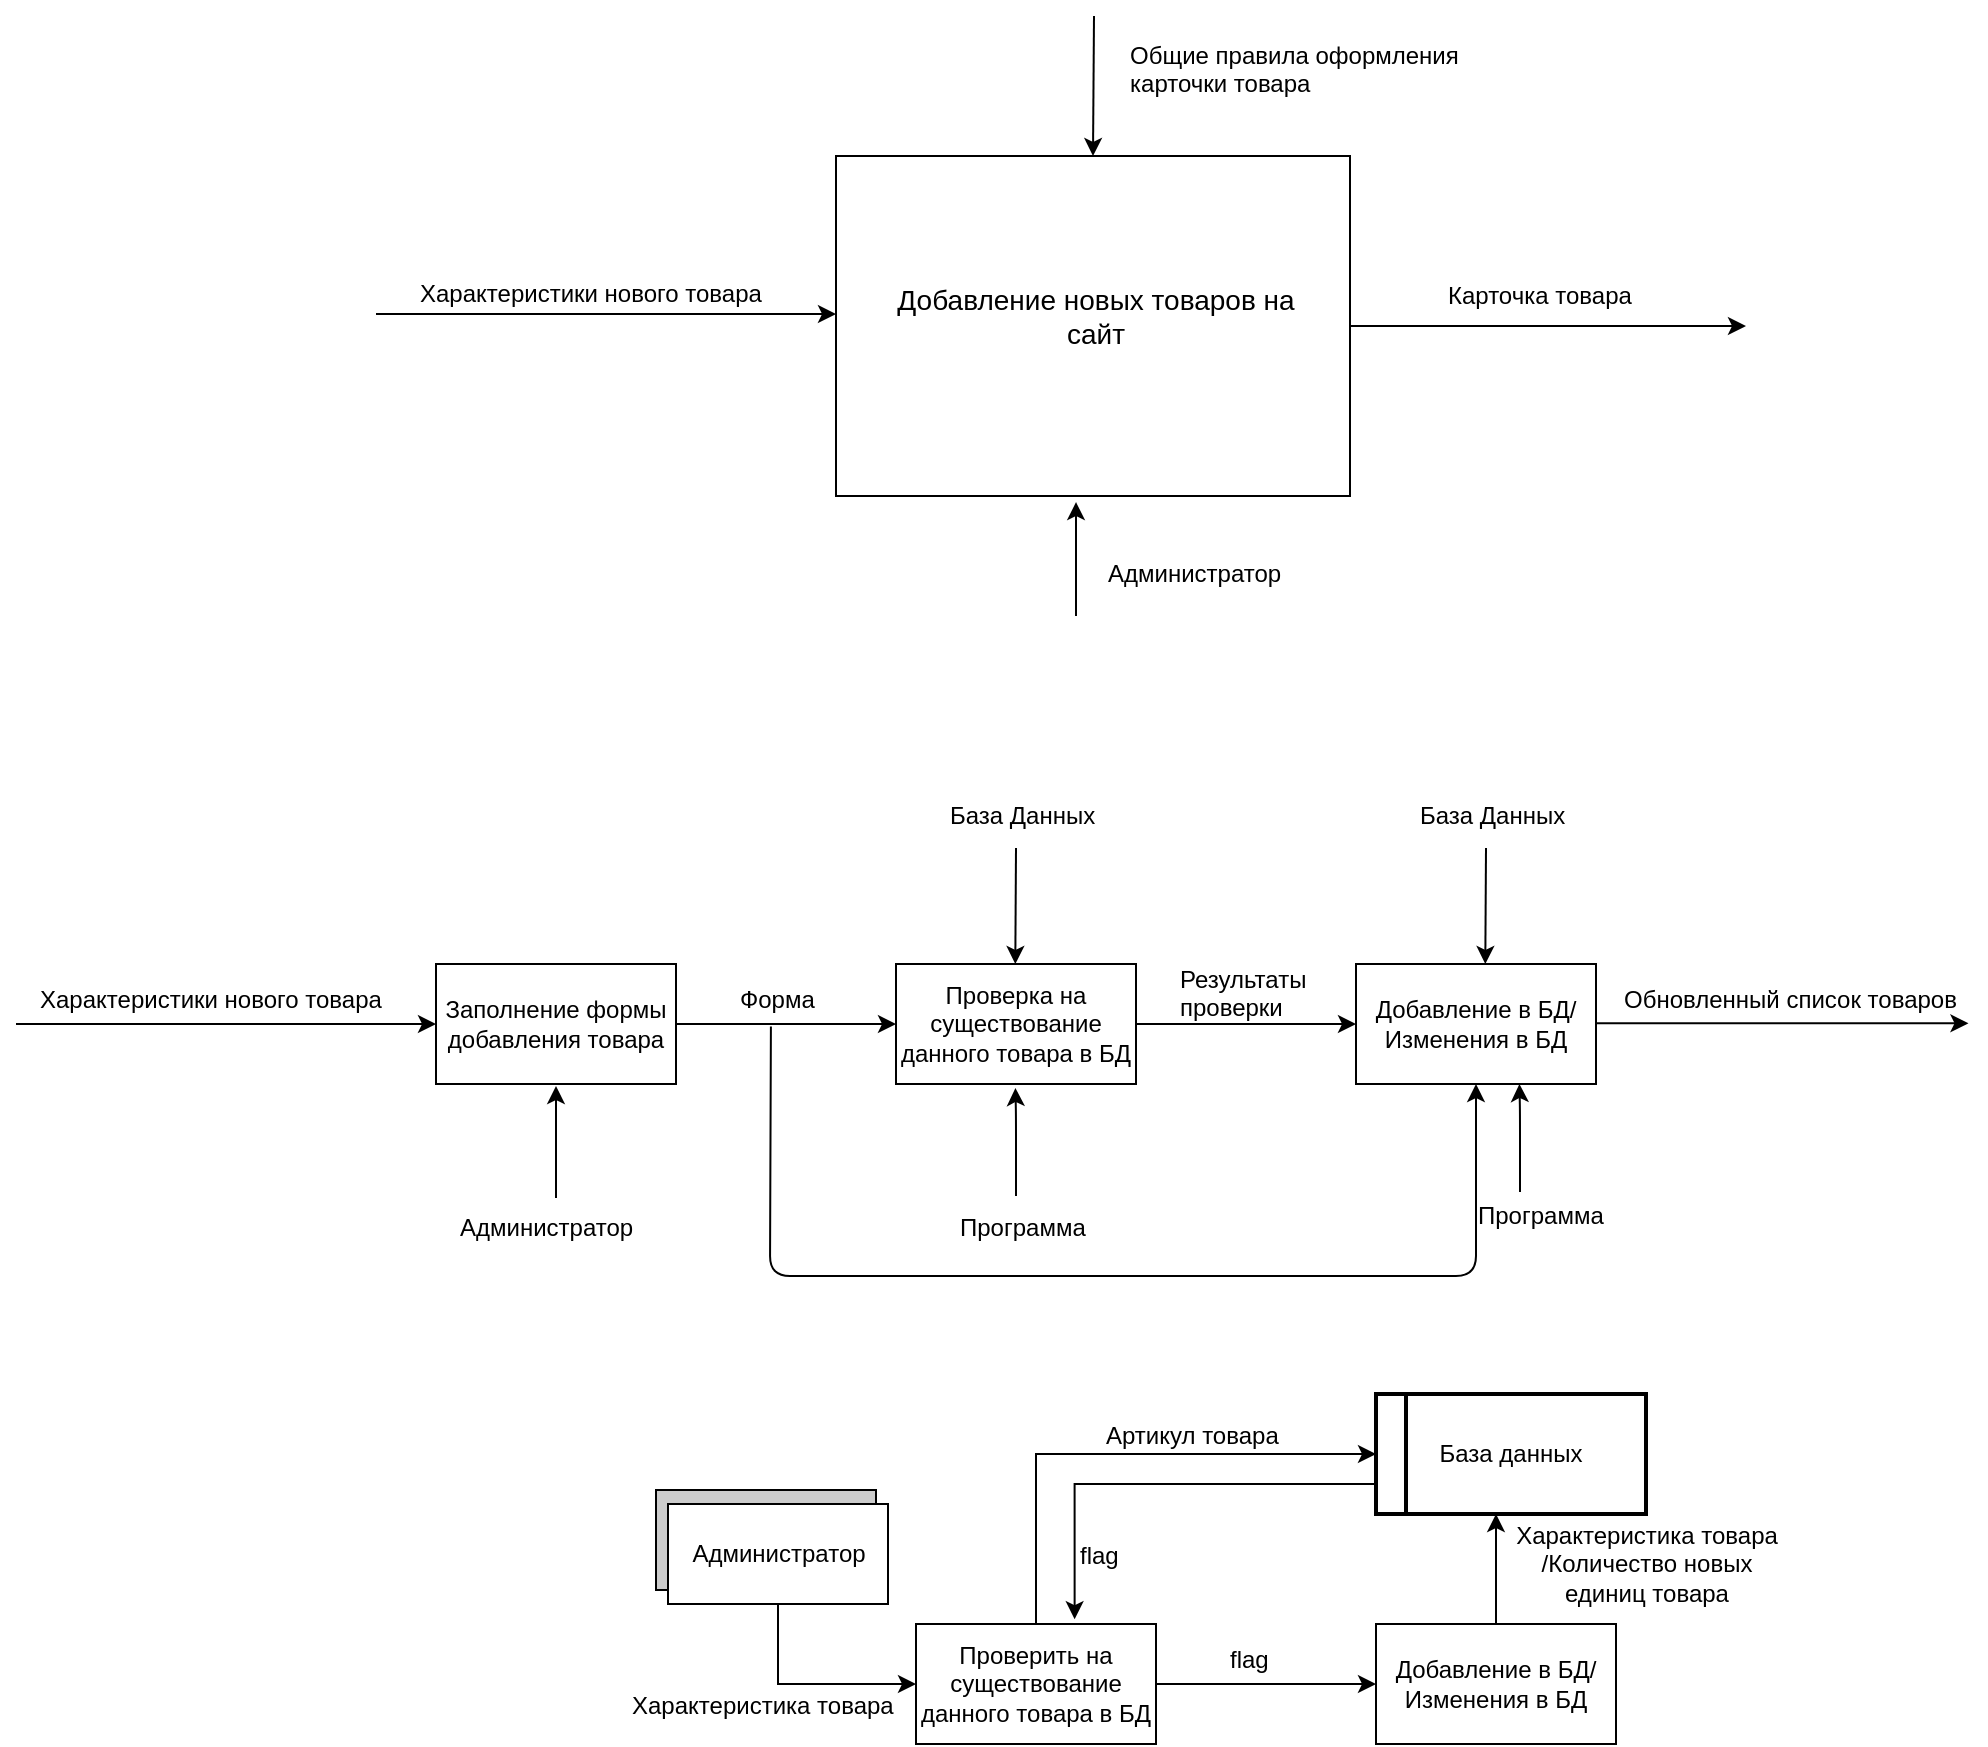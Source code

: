 <mxfile version="12.7.4"><diagram id="QiYv9BpZXfUJQ0VoAc2o" name="Page-1"><mxGraphModel dx="1460" dy="295" grid="1" gridSize="10" guides="1" tooltips="1" connect="1" arrows="1" fold="1" page="1" pageScale="1" pageWidth="827" pageHeight="1169" math="0" shadow="0"><root><mxCell id="0"/><mxCell id="1" parent="0"/><mxCell id="fQQuqwj3Eqo3GYZ55Xm5-1" value="" style="rounded=0;whiteSpace=wrap;html=1;" vertex="1" parent="1"><mxGeometry x="280" y="120" width="257" height="170" as="geometry"/></mxCell><mxCell id="fQQuqwj3Eqo3GYZ55Xm5-2" value="&lt;font style=&quot;font-size: 14px&quot;&gt;Добавление новых товаров на сайт&lt;/font&gt;" style="text;html=1;strokeColor=none;fillColor=none;align=center;verticalAlign=middle;whiteSpace=wrap;rounded=0;" vertex="1" parent="1"><mxGeometry x="305" y="140" width="210" height="120" as="geometry"/></mxCell><mxCell id="fQQuqwj3Eqo3GYZ55Xm5-3" value="" style="endArrow=classic;html=1;exitX=1;exitY=0.5;exitDx=0;exitDy=0;" edge="1" parent="1" source="fQQuqwj3Eqo3GYZ55Xm5-1"><mxGeometry width="50" height="50" relative="1" as="geometry"><mxPoint x="35" y="360" as="sourcePoint"/><mxPoint x="735" y="205" as="targetPoint"/></mxGeometry></mxCell><mxCell id="fQQuqwj3Eqo3GYZ55Xm5-4" value="Карточка товара" style="text;html=1;resizable=0;points=[];autosize=1;align=left;verticalAlign=top;spacingTop=-4;" vertex="1" parent="1"><mxGeometry x="584" y="180" width="110" height="20" as="geometry"/></mxCell><mxCell id="fQQuqwj3Eqo3GYZ55Xm5-5" value="" style="endArrow=classic;html=1;entryX=0.5;entryY=0;entryDx=0;entryDy=0;" edge="1" parent="1" target="fQQuqwj3Eqo3GYZ55Xm5-1"><mxGeometry width="50" height="50" relative="1" as="geometry"><mxPoint x="409" y="50" as="sourcePoint"/><mxPoint x="85" y="310" as="targetPoint"/></mxGeometry></mxCell><mxCell id="fQQuqwj3Eqo3GYZ55Xm5-6" value="Общие правила оформления &lt;br&gt;карточки товара" style="text;html=1;resizable=0;points=[];autosize=1;align=left;verticalAlign=top;spacingTop=-4;" vertex="1" parent="1"><mxGeometry x="425" y="60" width="180" height="30" as="geometry"/></mxCell><mxCell id="fQQuqwj3Eqo3GYZ55Xm5-7" value="" style="endArrow=classic;html=1;entryX=0.467;entryY=1.018;entryDx=0;entryDy=0;entryPerimeter=0;" edge="1" parent="1" target="fQQuqwj3Eqo3GYZ55Xm5-1"><mxGeometry width="50" height="50" relative="1" as="geometry"><mxPoint x="400" y="350" as="sourcePoint"/><mxPoint x="85" y="310" as="targetPoint"/></mxGeometry></mxCell><mxCell id="fQQuqwj3Eqo3GYZ55Xm5-8" value="Администратор" style="text;html=1;resizable=0;points=[];autosize=1;align=left;verticalAlign=top;spacingTop=-4;" vertex="1" parent="1"><mxGeometry x="414" y="319" width="100" height="20" as="geometry"/></mxCell><mxCell id="fQQuqwj3Eqo3GYZ55Xm5-9" value="" style="endArrow=classic;html=1;" edge="1" parent="1"><mxGeometry width="50" height="50" relative="1" as="geometry"><mxPoint x="50" y="199" as="sourcePoint"/><mxPoint x="280" y="199" as="targetPoint"/></mxGeometry></mxCell><mxCell id="fQQuqwj3Eqo3GYZ55Xm5-10" value="Характеристики нового товара" style="text;html=1;resizable=0;points=[];autosize=1;align=left;verticalAlign=top;spacingTop=-4;" vertex="1" parent="1"><mxGeometry x="-120" y="532" width="190" height="20" as="geometry"/></mxCell><mxCell id="fQQuqwj3Eqo3GYZ55Xm5-14" value="" style="endArrow=classic;html=1;entryX=0;entryY=0.5;entryDx=0;entryDy=0;" edge="1" parent="1" target="fQQuqwj3Eqo3GYZ55Xm5-18"><mxGeometry width="50" height="50" relative="1" as="geometry"><mxPoint x="-130" y="554" as="sourcePoint"/><mxPoint x="105" y="558.06" as="targetPoint"/></mxGeometry></mxCell><mxCell id="fQQuqwj3Eqo3GYZ55Xm5-18" value="Заполнение формы добавления товара" style="rounded=0;whiteSpace=wrap;html=1;" vertex="1" parent="1"><mxGeometry x="80" y="524" width="120" height="60" as="geometry"/></mxCell><mxCell id="fQQuqwj3Eqo3GYZ55Xm5-19" value="Проверка на существование данного товара в БД" style="rounded=0;whiteSpace=wrap;html=1;" vertex="1" parent="1"><mxGeometry x="310" y="524" width="120" height="60" as="geometry"/></mxCell><mxCell id="fQQuqwj3Eqo3GYZ55Xm5-20" value="" style="endArrow=classic;html=1;exitX=1;exitY=0.5;exitDx=0;exitDy=0;entryX=0;entryY=0.5;entryDx=0;entryDy=0;" edge="1" parent="1" source="fQQuqwj3Eqo3GYZ55Xm5-18" target="fQQuqwj3Eqo3GYZ55Xm5-19"><mxGeometry width="50" height="50" relative="1" as="geometry"><mxPoint x="40" y="660" as="sourcePoint"/><mxPoint x="90" y="610" as="targetPoint"/></mxGeometry></mxCell><mxCell id="fQQuqwj3Eqo3GYZ55Xm5-21" value="Форма" style="text;html=1;resizable=0;points=[];autosize=1;align=left;verticalAlign=top;spacingTop=-4;" vertex="1" parent="1"><mxGeometry x="230" y="532" width="50" height="20" as="geometry"/></mxCell><mxCell id="fQQuqwj3Eqo3GYZ55Xm5-26" value="" style="endArrow=classic;html=1;exitX=1;exitY=0.5;exitDx=0;exitDy=0;" edge="1" parent="1" source="fQQuqwj3Eqo3GYZ55Xm5-19"><mxGeometry width="50" height="50" relative="1" as="geometry"><mxPoint x="440" y="554" as="sourcePoint"/><mxPoint x="540" y="554" as="targetPoint"/></mxGeometry></mxCell><mxCell id="fQQuqwj3Eqo3GYZ55Xm5-27" value="Добавление в БД/Изменения в БД" style="rounded=0;whiteSpace=wrap;html=1;" vertex="1" parent="1"><mxGeometry x="540" y="524" width="120" height="60" as="geometry"/></mxCell><mxCell id="fQQuqwj3Eqo3GYZ55Xm5-28" value="Результаты &lt;br&gt;проверки" style="text;html=1;resizable=0;points=[];autosize=1;align=left;verticalAlign=top;spacingTop=-4;" vertex="1" parent="1"><mxGeometry x="450" y="522" width="80" height="30" as="geometry"/></mxCell><mxCell id="fQQuqwj3Eqo3GYZ55Xm5-29" value="Администратор" style="text;html=1;resizable=0;points=[];autosize=1;align=left;verticalAlign=top;spacingTop=-4;" vertex="1" parent="1"><mxGeometry x="90" y="646" width="100" height="20" as="geometry"/></mxCell><mxCell id="fQQuqwj3Eqo3GYZ55Xm5-30" value="" style="endArrow=classic;html=1;entryX=0.5;entryY=1;entryDx=0;entryDy=0;" edge="1" parent="1"><mxGeometry width="50" height="50" relative="1" as="geometry"><mxPoint x="140" y="641" as="sourcePoint"/><mxPoint x="140" y="585" as="targetPoint"/></mxGeometry></mxCell><mxCell id="fQQuqwj3Eqo3GYZ55Xm5-33" value="" style="endArrow=classic;html=1;entryX=0.968;entryY=1.083;entryDx=0;entryDy=0;entryPerimeter=0;" edge="1" parent="1" target="fQQuqwj3Eqo3GYZ55Xm5-34"><mxGeometry width="50" height="50" relative="1" as="geometry"><mxPoint x="660" y="553.66" as="sourcePoint"/><mxPoint x="750" y="554" as="targetPoint"/></mxGeometry></mxCell><mxCell id="fQQuqwj3Eqo3GYZ55Xm5-34" value="Обновленный список товаров" style="text;html=1;resizable=0;points=[];autosize=1;align=left;verticalAlign=top;spacingTop=-4;" vertex="1" parent="1"><mxGeometry x="672" y="532" width="180" height="20" as="geometry"/></mxCell><mxCell id="fQQuqwj3Eqo3GYZ55Xm5-37" value="Характеристики нового товара" style="text;html=1;resizable=0;points=[];autosize=1;align=left;verticalAlign=top;spacingTop=-4;" vertex="1" parent="1"><mxGeometry x="70" y="179" width="190" height="20" as="geometry"/></mxCell><mxCell id="fQQuqwj3Eqo3GYZ55Xm5-40" value="" style="endArrow=classic;html=1;entryX=0.5;entryY=1;entryDx=0;entryDy=0;" edge="1" parent="1"><mxGeometry width="50" height="50" relative="1" as="geometry"><mxPoint x="370" y="466" as="sourcePoint"/><mxPoint x="369.66" y="524.0" as="targetPoint"/></mxGeometry></mxCell><mxCell id="fQQuqwj3Eqo3GYZ55Xm5-41" value="База Данных" style="text;html=1;resizable=0;points=[];autosize=1;align=left;verticalAlign=top;spacingTop=-4;" vertex="1" parent="1"><mxGeometry x="335" y="440" width="90" height="20" as="geometry"/></mxCell><mxCell id="fQQuqwj3Eqo3GYZ55Xm5-42" value="" style="endArrow=classic;html=1;entryX=0.5;entryY=1;entryDx=0;entryDy=0;" edge="1" parent="1"><mxGeometry width="50" height="50" relative="1" as="geometry"><mxPoint x="370" y="640" as="sourcePoint"/><mxPoint x="369.71" y="586.0" as="targetPoint"/><Array as="points"><mxPoint x="370" y="600"/></Array></mxGeometry></mxCell><mxCell id="fQQuqwj3Eqo3GYZ55Xm5-43" value="Программа" style="text;html=1;resizable=0;points=[];autosize=1;align=left;verticalAlign=top;spacingTop=-4;" vertex="1" parent="1"><mxGeometry x="340" y="646" width="80" height="20" as="geometry"/></mxCell><mxCell id="fQQuqwj3Eqo3GYZ55Xm5-44" value="" style="endArrow=classic;html=1;exitX=0.349;exitY=1.164;exitDx=0;exitDy=0;exitPerimeter=0;entryX=0.5;entryY=1;entryDx=0;entryDy=0;" edge="1" parent="1" source="fQQuqwj3Eqo3GYZ55Xm5-21" target="fQQuqwj3Eqo3GYZ55Xm5-27"><mxGeometry width="50" height="50" relative="1" as="geometry"><mxPoint x="250" y="560" as="sourcePoint"/><mxPoint x="247" y="680" as="targetPoint"/><Array as="points"><mxPoint x="247" y="680"/><mxPoint x="600" y="680"/></Array></mxGeometry></mxCell><mxCell id="fQQuqwj3Eqo3GYZ55Xm5-45" value="" style="endArrow=classic;html=1;entryX=0.5;entryY=1;entryDx=0;entryDy=0;" edge="1" parent="1"><mxGeometry width="50" height="50" relative="1" as="geometry"><mxPoint x="622" y="638" as="sourcePoint"/><mxPoint x="621.71" y="584.0" as="targetPoint"/><Array as="points"><mxPoint x="622" y="598"/></Array></mxGeometry></mxCell><mxCell id="fQQuqwj3Eqo3GYZ55Xm5-46" value="Программа" style="text;html=1;resizable=0;points=[];autosize=1;align=left;verticalAlign=top;spacingTop=-4;" vertex="1" parent="1"><mxGeometry x="599" y="640" width="80" height="20" as="geometry"/></mxCell><mxCell id="fQQuqwj3Eqo3GYZ55Xm5-47" value="" style="endArrow=classic;html=1;entryX=0.5;entryY=1;entryDx=0;entryDy=0;" edge="1" parent="1"><mxGeometry width="50" height="50" relative="1" as="geometry"><mxPoint x="605" y="466" as="sourcePoint"/><mxPoint x="604.66" y="524.0" as="targetPoint"/></mxGeometry></mxCell><mxCell id="fQQuqwj3Eqo3GYZ55Xm5-48" value="База Данных" style="text;html=1;resizable=0;points=[];autosize=1;align=left;verticalAlign=top;spacingTop=-4;" vertex="1" parent="1"><mxGeometry x="570" y="440" width="90" height="20" as="geometry"/></mxCell><mxCell id="fQQuqwj3Eqo3GYZ55Xm5-112" style="edgeStyle=orthogonalEdgeStyle;rounded=0;orthogonalLoop=1;jettySize=auto;html=1;entryX=0.661;entryY=-0.04;entryDx=0;entryDy=0;entryPerimeter=0;exitX=0;exitY=0.75;exitDx=0;exitDy=0;" edge="1" parent="1" source="fQQuqwj3Eqo3GYZ55Xm5-76" target="fQQuqwj3Eqo3GYZ55Xm5-52"><mxGeometry relative="1" as="geometry"><mxPoint x="450" y="820" as="sourcePoint"/></mxGeometry></mxCell><mxCell id="fQQuqwj3Eqo3GYZ55Xm5-114" style="edgeStyle=orthogonalEdgeStyle;rounded=0;orthogonalLoop=1;jettySize=auto;html=1;entryX=0;entryY=0.5;entryDx=0;entryDy=0;exitX=0.5;exitY=0;exitDx=0;exitDy=0;" edge="1" parent="1" source="fQQuqwj3Eqo3GYZ55Xm5-52" target="fQQuqwj3Eqo3GYZ55Xm5-76"><mxGeometry relative="1" as="geometry"><mxPoint x="400" y="700" as="targetPoint"/><Array as="points"><mxPoint x="380" y="769"/></Array></mxGeometry></mxCell><mxCell id="fQQuqwj3Eqo3GYZ55Xm5-52" value="Проверить на существование данного товара в БД" style="rounded=0;whiteSpace=wrap;html=1;" vertex="1" parent="1"><mxGeometry x="320" y="854" width="120" height="60" as="geometry"/></mxCell><mxCell id="fQQuqwj3Eqo3GYZ55Xm5-55" value="" style="endArrow=classic;html=1;exitX=1;exitY=0.5;exitDx=0;exitDy=0;" edge="1" parent="1" source="fQQuqwj3Eqo3GYZ55Xm5-52"><mxGeometry width="50" height="50" relative="1" as="geometry"><mxPoint x="450" y="884" as="sourcePoint"/><mxPoint x="550" y="884" as="targetPoint"/></mxGeometry></mxCell><mxCell id="fQQuqwj3Eqo3GYZ55Xm5-108" value="" style="edgeStyle=orthogonalEdgeStyle;rounded=0;orthogonalLoop=1;jettySize=auto;html=1;" edge="1" parent="1" source="fQQuqwj3Eqo3GYZ55Xm5-56" target="fQQuqwj3Eqo3GYZ55Xm5-76"><mxGeometry relative="1" as="geometry"><Array as="points"><mxPoint x="610" y="810"/><mxPoint x="610" y="810"/></Array></mxGeometry></mxCell><mxCell id="fQQuqwj3Eqo3GYZ55Xm5-56" value="Добавление в БД/Изменения в БД" style="rounded=0;whiteSpace=wrap;html=1;" vertex="1" parent="1"><mxGeometry x="550" y="854" width="120" height="60" as="geometry"/></mxCell><mxCell id="fQQuqwj3Eqo3GYZ55Xm5-57" value="flag" style="text;html=1;resizable=0;points=[];autosize=1;align=left;verticalAlign=top;spacingTop=-4;" vertex="1" parent="1"><mxGeometry x="475" y="862" width="30" height="20" as="geometry"/></mxCell><mxCell id="fQQuqwj3Eqo3GYZ55Xm5-76" value="База данных" style="shape=internalStorage;whiteSpace=wrap;html=1;dx=15;dy=0;rounded=1;arcSize=0;strokeWidth=2;" vertex="1" parent="1"><mxGeometry x="550" y="739" width="135" height="60" as="geometry"/></mxCell><mxCell id="fQQuqwj3Eqo3GYZ55Xm5-87" value="flag" style="text;html=1;resizable=0;points=[];autosize=1;align=left;verticalAlign=top;spacingTop=-4;" vertex="1" parent="1"><mxGeometry x="400" y="810" width="30" height="20" as="geometry"/></mxCell><mxCell id="fQQuqwj3Eqo3GYZ55Xm5-113" value="Характеристика товара&lt;br&gt;/Количество новых &lt;br&gt;единиц товара" style="text;html=1;align=center;verticalAlign=middle;resizable=0;points=[];autosize=1;" vertex="1" parent="1"><mxGeometry x="610" y="799" width="150" height="50" as="geometry"/></mxCell><mxCell id="fQQuqwj3Eqo3GYZ55Xm5-115" value="Артикул товара" style="text;html=1;resizable=0;points=[];autosize=1;align=left;verticalAlign=top;spacingTop=-4;" vertex="1" parent="1"><mxGeometry x="413" y="750" width="100" height="20" as="geometry"/></mxCell><mxCell id="fQQuqwj3Eqo3GYZ55Xm5-121" value="Object" style="html=1;shadow=0;fillColor=#CCCCCC;" vertex="1" parent="1"><mxGeometry x="190" y="787" width="110" height="50" as="geometry"/></mxCell><mxCell id="fQQuqwj3Eqo3GYZ55Xm5-127" value="" style="edgeStyle=orthogonalEdgeStyle;rounded=0;orthogonalLoop=1;jettySize=auto;html=1;" edge="1" parent="1" source="fQQuqwj3Eqo3GYZ55Xm5-122" target="fQQuqwj3Eqo3GYZ55Xm5-52"><mxGeometry relative="1" as="geometry"><mxPoint x="290" y="890" as="targetPoint"/><Array as="points"><mxPoint x="251" y="884"/></Array></mxGeometry></mxCell><mxCell id="fQQuqwj3Eqo3GYZ55Xm5-122" value="Администратор" style="html=1;" vertex="1" parent="1"><mxGeometry x="196" y="794" width="110" height="50" as="geometry"/></mxCell><mxCell id="fQQuqwj3Eqo3GYZ55Xm5-128" value="Характеристика товара" style="text;html=1;resizable=0;points=[];autosize=1;align=left;verticalAlign=top;spacingTop=-4;" vertex="1" parent="1"><mxGeometry x="176" y="885" width="150" height="20" as="geometry"/></mxCell></root></mxGraphModel></diagram></mxfile>